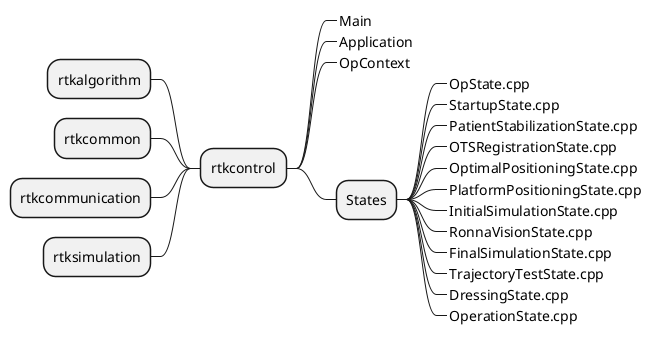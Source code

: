 @startmindmap rtkcontrol

+ rtkcontrol

++_ Main
++_ Application
++_ OpContext

++ States
+++_ OpState.cpp
+++_ StartupState.cpp
+++_ PatientStabilizationState.cpp
+++_ OTSRegistrationState.cpp
+++_ OptimalPositioningState.cpp
+++_ PlatformPositioningState.cpp
+++_ InitialSimulationState.cpp
+++_ RonnaVisionState.cpp
+++_ FinalSimulationState.cpp
+++_ TrajectoryTestState.cpp
+++_ DressingState.cpp
+++_ OperationState.cpp

-- rtkalgorithm
-- rtkcommon
-- rtkcommunication
-- rtksimulation

@endmindmap
